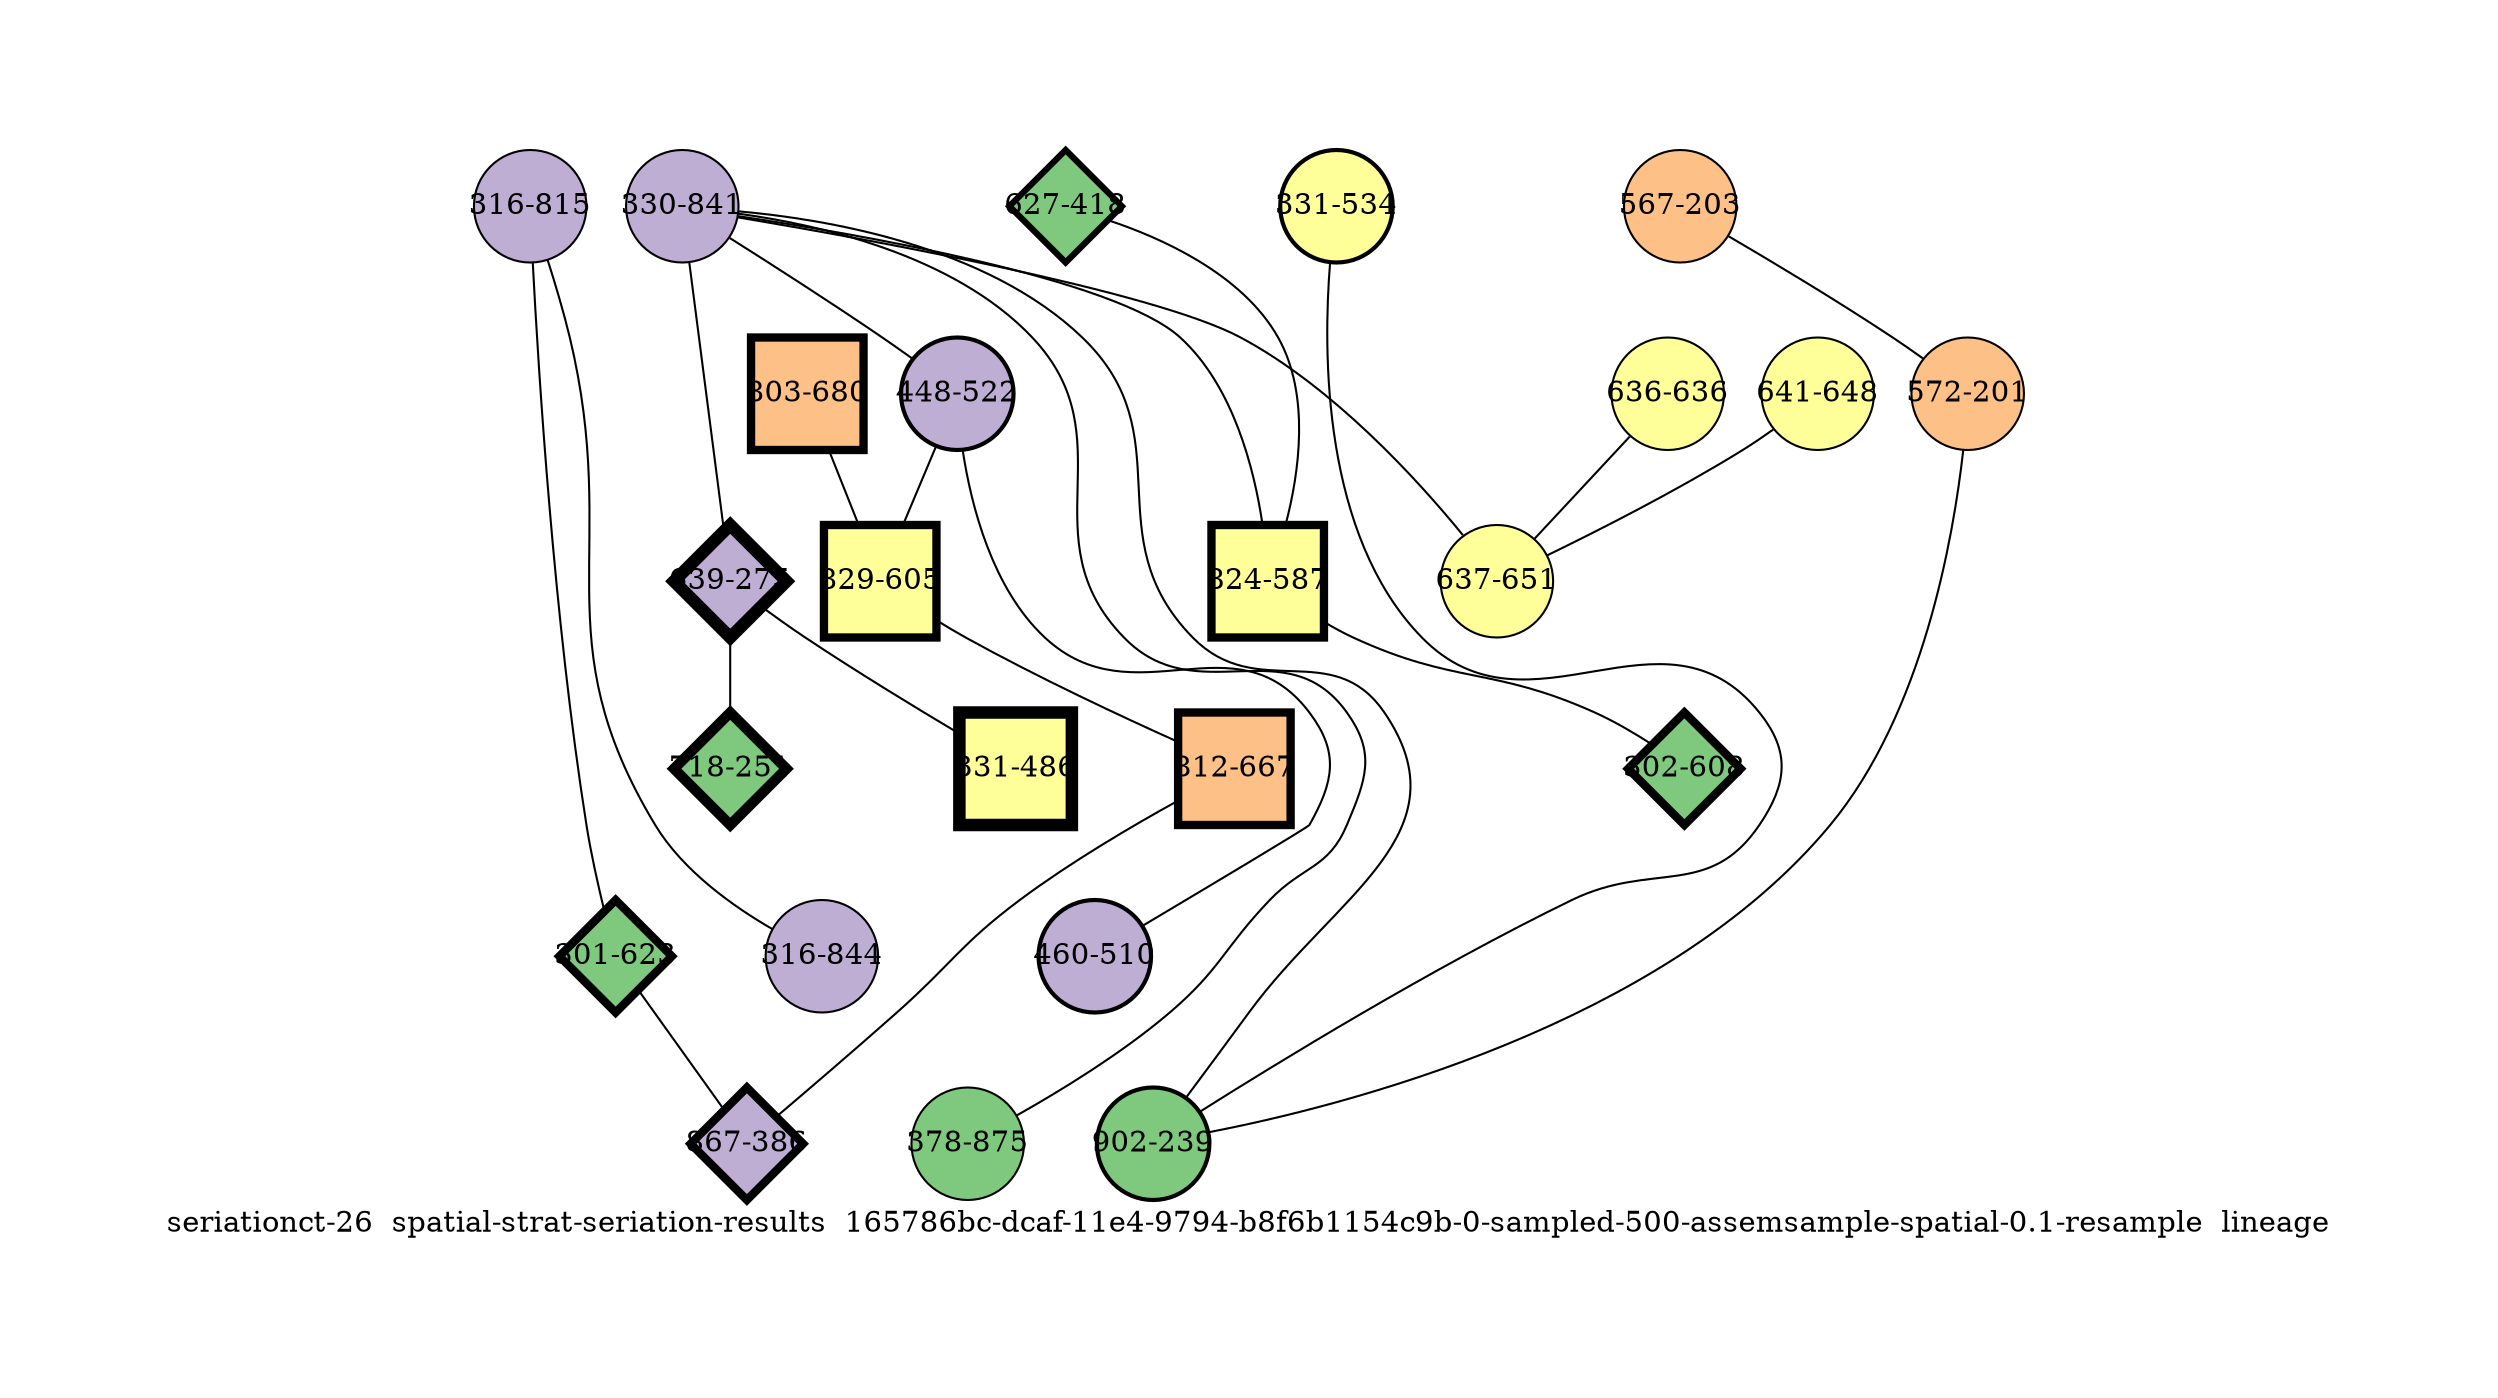 strict graph "seriationct-26  spatial-strat-seriation-results  165786bc-dcaf-11e4-9794-b8f6b1154c9b-0-sampled-500-assemsample-spatial-0.1-resample  lineage" {
labelloc=b;
ratio=auto;
pad="1.0";
label="seriationct-26  spatial-strat-seriation-results  165786bc-dcaf-11e4-9794-b8f6b1154c9b-0-sampled-500-assemsample-spatial-0.1-resample  lineage";
node [width="0.75", style=filled, fixedsize=true, height="0.75", shape=circle, label=""];
0 [xCoordinate="680.0", appears_in_slice=4, yCoordinate="803.0", colorscheme=accent6, lineage_id=1, short_label="803-680", label="803-680", shape=square, cluster_id=2, fillcolor=3, size="500.0", id=0, penwidth="4.0"];
1 [xCoordinate="841.0", appears_in_slice=1, yCoordinate="330.0", colorscheme=accent6, lineage_id=0, short_label="330-841", label="330-841", shape=circle, cluster_id=1, fillcolor=2, size="500.0", id=1, penwidth="1.0"];
2 [xCoordinate="522.0", appears_in_slice=2, yCoordinate="448.0", colorscheme=accent6, lineage_id=0, short_label="448-522", label="448-522", shape=circle, cluster_id=1, fillcolor=2, size="500.0", id=2, penwidth="2.0"];
3 [xCoordinate="605.0", appears_in_slice=4, yCoordinate="829.0", colorscheme=accent6, lineage_id=1, short_label="829-605", label="829-605", shape=square, cluster_id=3, fillcolor=4, size="500.0", id=10, penwidth="4.0"];
4 [xCoordinate="875.0", appears_in_slice=1, yCoordinate="378.0", colorscheme=accent6, lineage_id=0, short_label="378-875", label="378-875", shape=circle, cluster_id=0, fillcolor=1, size="500.0", id=4, penwidth="1.0"];
5 [xCoordinate="275.0", appears_in_slice=6, yCoordinate="639.0", colorscheme=accent6, lineage_id=2, short_label="639-275", label="639-275", shape=diamond, cluster_id=1, fillcolor=2, size="500.0", id=5, penwidth="6.0"];
6 [xCoordinate="815.0", appears_in_slice=1, yCoordinate="316.0", colorscheme=accent6, lineage_id=0, short_label="316-815", label="316-815", shape=circle, cluster_id=1, fillcolor=2, size="500.0", id=6, penwidth="1.0"];
7 [xCoordinate="203.0", appears_in_slice=1, yCoordinate="567.0", colorscheme=accent6, lineage_id=0, short_label="567-203", label="567-203", shape=circle, cluster_id=2, fillcolor=3, size="500.0", id=7, penwidth="1.0"];
8 [xCoordinate="251.0", appears_in_slice=5, yCoordinate="718.0", colorscheme=accent6, lineage_id=2, short_label="718-251", label="718-251", shape=diamond, cluster_id=0, fillcolor=1, size="500.0", id=8, penwidth="5.0"];
9 [xCoordinate="418.0", appears_in_slice=3, yCoordinate="627.0", colorscheme=accent6, lineage_id=2, short_label="627-418", label="627-418", shape=diamond, cluster_id=0, fillcolor=1, size="500.0", id=9, penwidth="3.0"];
10 [xCoordinate="510.0", appears_in_slice=2, yCoordinate="460.0", colorscheme=accent6, lineage_id=0, short_label="460-510", label="460-510", shape=circle, cluster_id=1, fillcolor=2, size="500.0", id=3, penwidth="2.0"];
11 [xCoordinate="201.0", appears_in_slice=1, yCoordinate="572.0", colorscheme=accent6, lineage_id=0, short_label="572-201", label="572-201", shape=circle, cluster_id=2, fillcolor=3, size="500.0", id=11, penwidth="1.0"];
12 [xCoordinate="623.0", appears_in_slice=4, yCoordinate="301.0", colorscheme=accent6, lineage_id=2, short_label="301-623", label="301-623", shape=diamond, cluster_id=0, fillcolor=1, size="500.0", id=12, penwidth="4.0"];
13 [xCoordinate="667.0", appears_in_slice=4, yCoordinate="812.0", colorscheme=accent6, lineage_id=1, short_label="812-667", label="812-667", shape=square, cluster_id=2, fillcolor=3, size="500.0", id=13, penwidth="4.0"];
14 [xCoordinate="386.0", appears_in_slice=4, yCoordinate="867.0", colorscheme=accent6, lineage_id=2, short_label="867-386", label="867-386", shape=diamond, cluster_id=1, fillcolor=2, size="500.0", id=14, penwidth="4.0"];
15 [xCoordinate="648.0", appears_in_slice=1, yCoordinate="641.0", colorscheme=accent6, lineage_id=0, short_label="641-648", label="641-648", shape=circle, cluster_id=3, fillcolor=4, size="500.0", id=15, penwidth="1.0"];
16 [xCoordinate="534.0", appears_in_slice=2, yCoordinate="331.0", colorscheme=accent6, lineage_id=0, short_label="331-534", label="331-534", shape=circle, cluster_id=3, fillcolor=4, size="500.0", id=16, penwidth="2.0"];
17 [xCoordinate="636.0", appears_in_slice=1, yCoordinate="636.0", colorscheme=accent6, lineage_id=0, short_label="636-636", label="636-636", shape=circle, cluster_id=3, fillcolor=4, size="500.0", id=17, penwidth="1.0"];
18 [xCoordinate="239.0", appears_in_slice=2, yCoordinate="902.0", colorscheme=accent6, lineage_id=0, short_label="902-239", label="902-239", shape=circle, cluster_id=0, fillcolor=1, size="500.0", id=18, penwidth="2.0"];
19 [xCoordinate="486.0", appears_in_slice=6, yCoordinate="331.0", colorscheme=accent6, lineage_id=1, short_label="331-486", label="331-486", shape=square, cluster_id=3, fillcolor=4, size="500.0", id=19, penwidth="6.0"];
20 [xCoordinate="844.0", appears_in_slice=1, yCoordinate="316.0", colorscheme=accent6, lineage_id=0, short_label="316-844", label="316-844", shape=circle, cluster_id=1, fillcolor=2, size="500.0", id=20, penwidth="1.0"];
21 [xCoordinate="587.0", appears_in_slice=4, yCoordinate="824.0", colorscheme=accent6, lineage_id=1, short_label="824-587", label="824-587", shape=square, cluster_id=3, fillcolor=4, size="500.0", id=21, penwidth="4.0"];
22 [xCoordinate="651.0", appears_in_slice=1, yCoordinate="637.0", colorscheme=accent6, lineage_id=0, short_label="637-651", label="637-651", shape=circle, cluster_id=3, fillcolor=4, size="500.0", id=22, penwidth="1.0"];
23 [xCoordinate="608.0", appears_in_slice=4, yCoordinate="302.0", colorscheme=accent6, lineage_id=2, short_label="302-608", label="302-608", shape=diamond, cluster_id=0, fillcolor=1, size="500.0", id=23, penwidth="4.0"];
0 -- 3  [inverseweight="33.1133089266", weight="0.0301993377411"];
1 -- 2  [inverseweight="1.93507958024", weight="0.51677461238"];
1 -- 4  [inverseweight="4.09067244728", weight="0.24445858545"];
1 -- 5  [inverseweight="1.64358124959", weight="0.608427481299"];
1 -- 18  [inverseweight="3.34569809017", weight="0.298891284584"];
1 -- 21  [inverseweight="1.61557845819", weight="0.618973343529"];
1 -- 22  [inverseweight="1.73768307781", weight="0.575478930978"];
2 -- 10  [inverseweight="19.1741247212", weight="0.0521536192416"];
2 -- 3  [inverseweight="2.06774047959", weight="0.48361968529"];
3 -- 13  [inverseweight="28.0386077046", weight="0.0356651090003"];
5 -- 8  [inverseweight="1.27017336967", weight="0.787294100067"];
5 -- 19  [inverseweight="1.14682518864", weight="0.87197247663"];
6 -- 20  [inverseweight="21.8844054766", weight="0.0456946386352"];
6 -- 12  [inverseweight="6.761697713", weight="0.147891852379"];
7 -- 11  [inverseweight="20.6196524711", weight="0.0484974226119"];
9 -- 21  [inverseweight="1.41758575707", weight="0.705424694776"];
11 -- 18  [inverseweight="3.20289159465", weight="0.312217872647"];
12 -- 14  [inverseweight="44.9013255067", weight="0.0222710574513"];
13 -- 14  [inverseweight="7.3609049405", weight="0.135852861582"];
15 -- 22  [inverseweight="26.7261241912", weight="0.0374165738677"];
16 -- 18  [inverseweight="5.73087075964", weight="0.174493552889"];
17 -- 22  [inverseweight="17.0498584868", weight="0.0586515131945"];
21 -- 23  [inverseweight="6.83969568956", weight="0.14620533506"];
}
